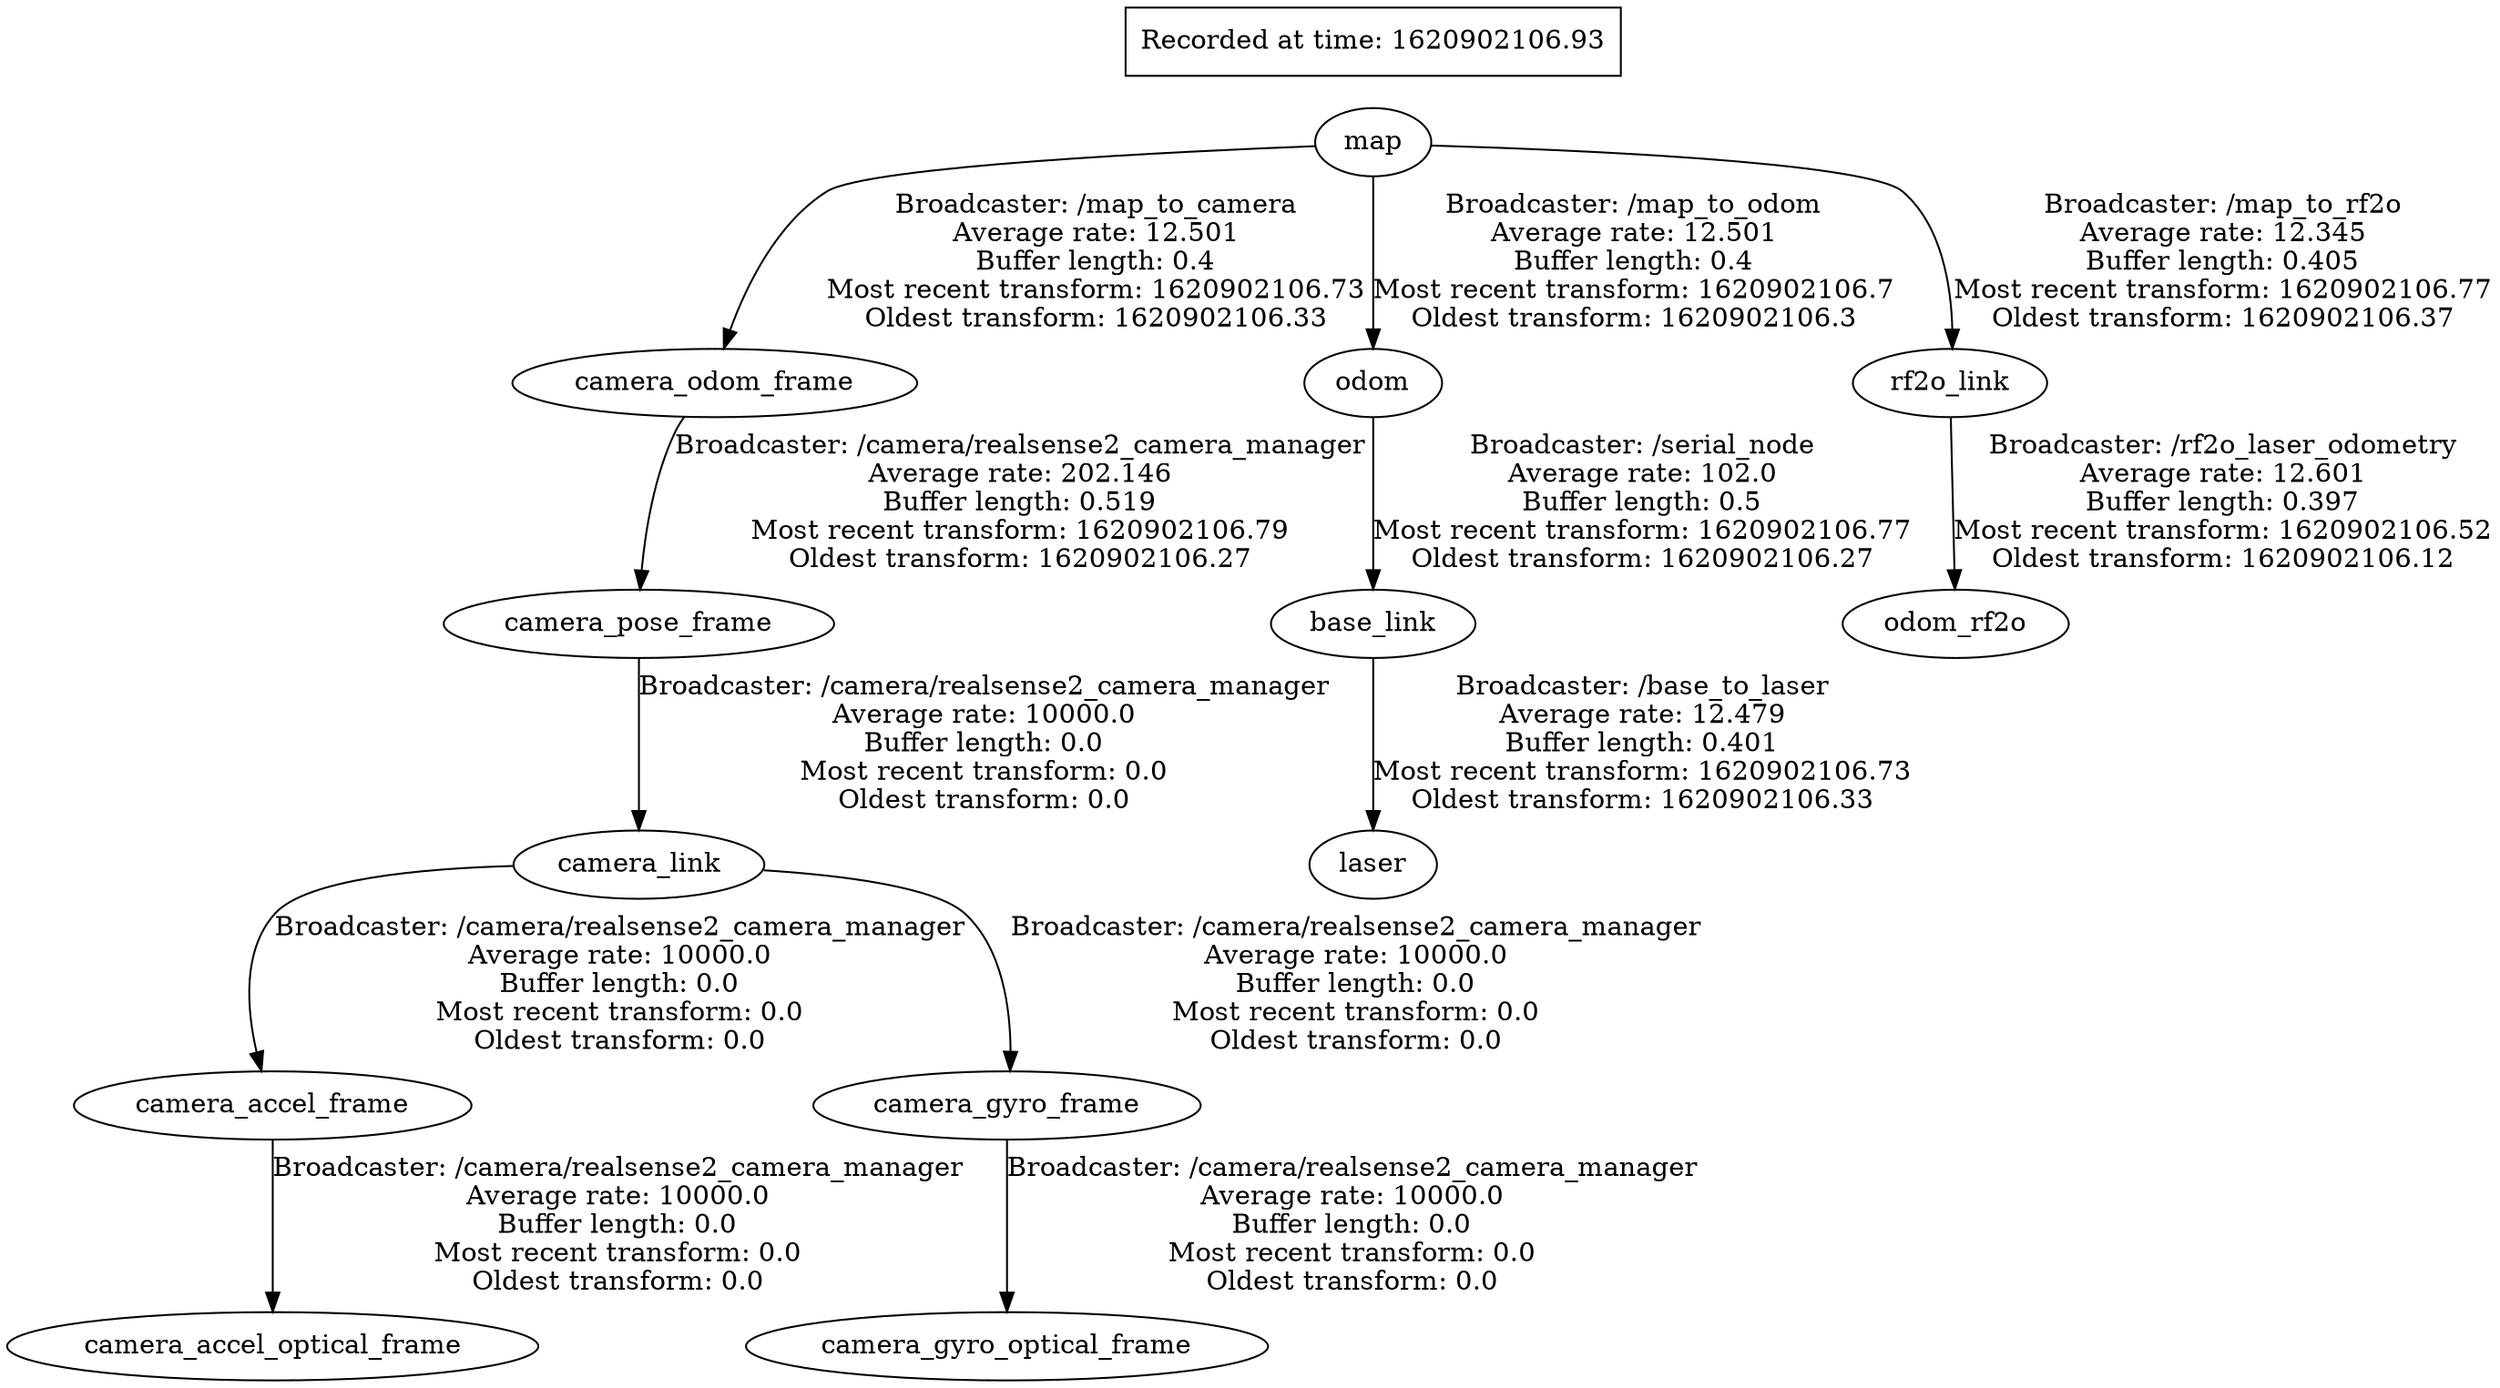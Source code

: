 digraph graphname {
	graph [bb="0,0,1015.4,724",
		compound=True,
		rank=same,
		rankdir=TB,
		ranksep=0.2
	];
	node [label="\N"];
	base_link	 [height=0.5,
		label=base_link,
		pos="562.44,399",
		shape=ellipse,
		width=1.2277];
	laser	 [height=0.5,
		label=laser,
		pos="562.44,272",
		shape=ellipse,
		width=0.75827];
	base_link -> laser	 [label="Broadcaster: /base_to_laser\nAverage rate: 12.479\nBuffer length: 0.401\nMost recent transform: 1620902106.73\nOldest transform: 1620902106.33",
		lp="669.94,335.5",
		penwidth=1,
		pos="e,562.44,290.16 562.44,380.8 562.44,359.77 562.44,324.91 562.44,300.32"];
	camera_odom_frame	 [height=0.5,
		label=camera_odom_frame,
		pos="293.44,526",
		shape=ellipse,
		width=2.4192];
	camera_pose_frame	 [height=0.5,
		label=camera_pose_frame,
		pos="262.44,399",
		shape=ellipse,
		width=2.2929];
	camera_odom_frame -> camera_pose_frame	 [label="Broadcaster: /camera/realsense2_camera_manager\nAverage rate: 202.146\nBuffer length: 0.519\nMost recent transform: 1620902106.79\nOldest transform: 1620902106.27",
		lp="419.94,462.5",
		penwidth=1,
		pos="e,264.49,417.21 284.46,508.04 283.34,505.39 282.29,502.65 281.44,500 273.77,475.97 268.77,447.69 265.84,427.17"];
	camera_link	 [height=0.5,
		label=camera_link,
		pos="262.44,272",
		shape=ellipse,
		width=1.5165];
	camera_pose_frame -> camera_link	 [label="Broadcaster: /camera/realsense2_camera_manager\nAverage rate: 10000.0\nBuffer length: 0.0\nMost recent transform: 0.0\nOldest transform: 0.0",
		lp="400.94,335.5",
		penwidth=1,
		pos="e,262.44,290.16 262.44,380.8 262.44,359.77 262.44,324.91 262.44,300.32"];
	odom	 [height=0.5,
		label=odom,
		pos="562.44,526",
		shape=ellipse,
		width=0.86659];
	odom -> base_link	 [label="Broadcaster: /serial_node\nAverage rate: 102.0\nBuffer length: 0.5\nMost recent transform: 1620902106.77\nOldest transform: 1620902106.27",
		lp="669.94,462.5",
		penwidth=1,
		pos="e,562.44,417.16 562.44,507.8 562.44,486.77 562.44,451.91 562.44,427.32"];
	camera_accel_frame	 [height=0.5,
		label=camera_accel_frame,
		pos="112.44,145",
		shape=ellipse,
		width=2.347];
	camera_link -> camera_accel_frame	 [label="Broadcaster: /camera/realsense2_camera_manager\nAverage rate: 10000.0\nBuffer length: 0.0\nMost recent transform: 0.0\nOldest transform: 0.0",
		lp="251.94,208.5",
		penwidth=1,
		pos="e,106.39,163.06 208.08,269.64 170.66,266.75 125.59,260.31 113.44,246 96.587,226.15 98.948,195.35 103.9,172.98"];
	camera_gyro_frame	 [height=0.5,
		label=camera_gyro_frame,
		pos="412.44,145",
		shape=ellipse,
		width=2.2929];
	camera_link -> camera_gyro_frame	 [label="Broadcaster: /camera/realsense2_camera_manager\nAverage rate: 10000.0\nBuffer length: 0.0\nMost recent transform: 0.0\nOldest transform: 0.0",
		lp="552.94,208.5",
		penwidth=1,
		pos="e,413.97,163.09 315.26,267.09 345.57,263.19 379.7,256.59 390.44,246 409.52,227.18 413.83,195.95 414.1,173.19"];
	camera_accel_optical_frame	 [height=0.5,
		label=camera_accel_optical_frame,
		pos="112.44,18",
		shape=ellipse,
		width=3.1233];
	camera_accel_frame -> camera_accel_optical_frame	 [label="Broadcaster: /camera/realsense2_camera_manager\nAverage rate: 10000.0\nBuffer length: 0.0\nMost recent transform: 0.0\nOldest transform: 0.0",
		lp="250.94,81.5",
		penwidth=1,
		pos="e,112.44,36.162 112.44,126.8 112.44,105.77 112.44,70.909 112.44,46.324"];
	map	 [height=0.5,
		label=map,
		pos="562.44,653",
		shape=ellipse,
		width=0.75];
	map -> camera_odom_frame	 [label="Broadcaster: /map_to_camera\nAverage rate: 12.501\nBuffer length: 0.4\nMost recent transform: 1620902106.73\nOldest transform: 1620902106.33",
		lp="450.94,589.5",
		penwidth=1,
		pos="e,296.89,544.01 535.36,651.23 480.23,647.41 358.85,637.87 343.44,627 319.07,609.8 306,577.27 299.4,553.77"];
	map -> odom	 [label="Broadcaster: /map_to_odom\nAverage rate: 12.501\nBuffer length: 0.4\nMost recent transform: 1620902106.7\nOldest transform: 1620902106.3",
		lp="666.44,589.5",
		penwidth=1,
		pos="e,562.44,544.16 562.44,634.8 562.44,613.77 562.44,578.91 562.44,554.32"];
	rf2o_link	 [height=0.5,
		label=rf2o_link,
		pos="798.44,526",
		shape=ellipse,
		width=1.2096];
	map -> rf2o_link	 [label="Broadcaster: /map_to_rf2o\nAverage rate: 12.345\nBuffer length: 0.405\nMost recent transform: 1620902106.77\nOldest transform: 1620902106.37",
		lp="907.94,589.5",
		penwidth=1,
		pos="e,799.82,544.01 589.69,651.38 643.82,647.92 760.9,639.11 774.44,627 794.62,608.95 799.38,577.31 799.87,554.24"];
	camera_gyro_optical_frame	 [height=0.5,
		label=camera_gyro_optical_frame,
		pos="412.44,18",
		shape=ellipse,
		width=3.0692];
	camera_gyro_frame -> camera_gyro_optical_frame	 [label="Broadcaster: /camera/realsense2_camera_manager\nAverage rate: 10000.0\nBuffer length: 0.0\nMost recent transform: 0.0\nOldest transform: 0.0",
		lp="550.94,81.5",
		penwidth=1,
		pos="e,412.44,36.162 412.44,126.8 412.44,105.77 412.44,70.909 412.44,46.324"];
	odom_rf2o	 [height=0.5,
		label=odom_rf2o,
		pos="800.44,399",
		shape=ellipse,
		width=1.3902];
	rf2o_link -> odom_rf2o	 [label="Broadcaster: /rf2o_laser_odometry\nAverage rate: 12.601\nBuffer length: 0.397\nMost recent transform: 1620902106.52\nOldest transform: 1620902106.12",
		lp="907.94,462.5",
		penwidth=1,
		pos="e,800.15,417.16 798.73,507.8 799.06,486.77 799.61,451.91 799.99,427.32"];
	"_22Recorded_20at_20time_3A_201620902106.93_22"	 [height=0.5,
		label="Recorded at time: 1620902106.93",
		pos="562.44,706",
		shape=box,
		width=2.8194];
	"_22Recorded_20at_20time_3A_201620902106.93_22" -> map	 [penwidth=1,
		pos="e,562.44,671.09 562.44,687.76 562.44,685.66 562.44,683.47 562.44,681.27",
		style=invis];
}
